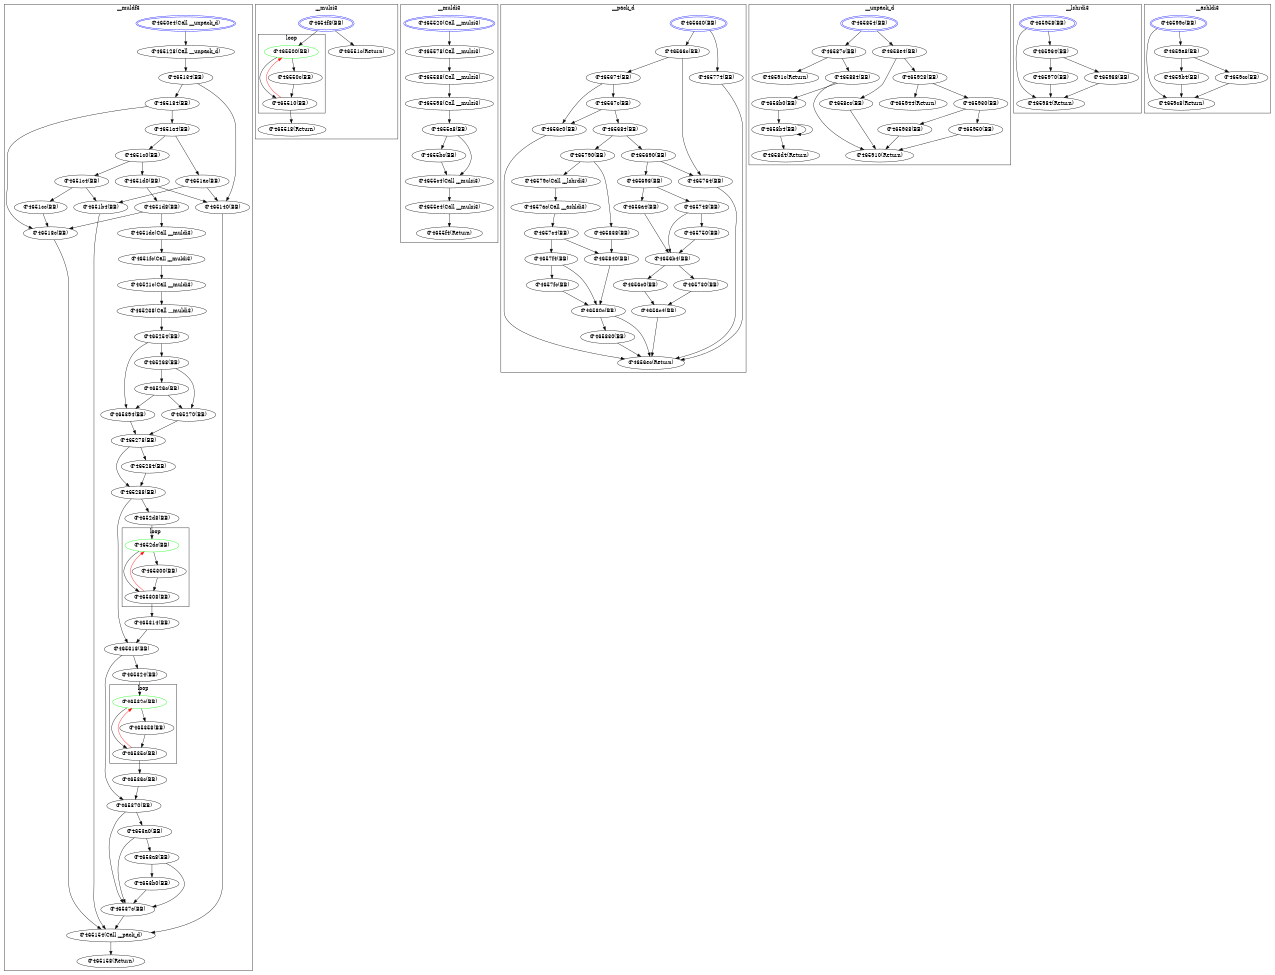 digraph d {
size="8.5,7";

subgraph cluster___muldf3 {
	graph [label = "__muldf3"];
	node_4650e4 [peripheries=2]
subgraph cluster_loop_4652dc {
	graph [label = "loop"];
	node_4652dc [color = green]
	node_4652dc [label = "@4652dc(BB)"];
	node_465308 [label = "@465308(BB)"];
	node_465300 [label = "@465300(BB)"];
}
subgraph cluster_loop_46532c {
	graph [label = "loop"];
	node_46532c [color = green]
	node_46532c [label = "@46532c(BB)"];
	node_46535c [label = "@46535c(BB)"];
	node_465358 [label = "@465358(BB)"];
}
	node_4650e4 [label = "@4650e4(Call __unpack_d)", color=blue];
	node_465128 [label = "@465128(Call __unpack_d)"];
	node_465134 [label = "@465134(BB)"];
	node_465140 [label = "@465140(BB)"];
	node_465154 [label = "@465154(Call __pack_d)"];
	node_465158 [label = "@465158(Return)"];
	node_465184 [label = "@465184(BB)"];
	node_46518c [label = "@46518c(BB)"];
	node_4651a4 [label = "@4651a4(BB)"];
	node_4651ac [label = "@4651ac(BB)"];
	node_4651b4 [label = "@4651b4(BB)"];
	node_4651c0 [label = "@4651c0(BB)"];
	node_4651c4 [label = "@4651c4(BB)"];
	node_4651cc [label = "@4651cc(BB)"];
	node_4651d0 [label = "@4651d0(BB)"];
	node_4651d8 [label = "@4651d8(BB)"];
	node_4651dc [label = "@4651dc(Call __muldi3)"];
	node_4651fc [label = "@4651fc(Call __muldi3)"];
	node_46521c [label = "@46521c(Call __muldi3)"];
	node_465238 [label = "@465238(Call __muldi3)"];
	node_465254 [label = "@465254(BB)"];
	node_465268 [label = "@465268(BB)"];
	node_46526c [label = "@46526c(BB)"];
	node_465270 [label = "@465270(BB)"];
	node_465278 [label = "@465278(BB)"];
	node_465284 [label = "@465284(BB)"];
	node_465288 [label = "@465288(BB)"];
	node_4652d8 [label = "@4652d8(BB)"];
	node_465314 [label = "@465314(BB)"];
	node_465318 [label = "@465318(BB)"];
	node_465324 [label = "@465324(BB)"];
	node_46536c [label = "@46536c(BB)"];
	node_465370 [label = "@465370(BB)"];
	node_46537c [label = "@46537c(BB)"];
	node_465394 [label = "@465394(BB)"];
	node_4653a0 [label = "@4653a0(BB)"];
	node_4653a8 [label = "@4653a8(BB)"];
	node_4653b0 [label = "@4653b0(BB)"];
}
node_4650e4 -> node_465128;
node_465128 -> node_465134;
node_465134 -> node_465184;
node_465134 -> node_465140;
node_465140 -> node_465154;
node_465154 -> node_465158;
node_465184 -> node_4651a4;
node_465184 -> node_46518c;
node_46518c -> node_465154;
node_4651a4 -> node_4651c0;
node_4651a4 -> node_4651ac;
node_4651ac -> node_465140;
node_4651ac -> node_4651b4;
node_4651b4 -> node_465154;
node_4651c0 -> node_4651d0;
node_4651c0 -> node_4651c4;
node_4651c4 -> node_4651b4;
node_4651c4 -> node_4651cc;
node_4651cc -> node_46518c;
node_4651d0 -> node_465140;
node_4651d0 -> node_4651d8;
node_4651d8 -> node_46518c;
node_4651d8 -> node_4651dc;
node_4651dc -> node_4651fc;
node_4651fc -> node_46521c;
node_46521c -> node_465238;
node_465238 -> node_465254;
node_465254 -> node_465394;
node_465254 -> node_465268;
node_465268 -> node_465270;
node_465268 -> node_46526c;
node_46526c -> node_465394;
node_46526c -> node_465270;
node_465270 -> node_465278;
node_465278 -> node_465288;
node_465278 -> node_465284;
node_465284 -> node_465288;
node_465288 -> node_465318;
node_465288 -> node_4652d8;
node_4652d8 -> node_4652dc;
node_4652dc -> node_465308;
node_4652dc -> node_465300;
node_465300 -> node_465308;
node_465308 -> node_4652dc[color=red];
node_465308 -> node_465314;
node_465314 -> node_465318;
node_465318 -> node_465370;
node_465318 -> node_465324;
node_465324 -> node_46532c;
node_46532c -> node_46535c;
node_46532c -> node_465358;
node_465358 -> node_46535c;
node_46535c -> node_46532c[color=red];
node_46535c -> node_46536c;
node_46536c -> node_465370;
node_465370 -> node_4653a0;
node_465370 -> node_46537c;
node_46537c -> node_465154;
node_465394 -> node_465278;
node_4653a0 -> node_46537c;
node_4653a0 -> node_4653a8;
node_4653a8 -> node_46537c;
node_4653a8 -> node_4653b0;
node_4653b0 -> node_46537c;

subgraph cluster___mulsi3 {
	graph [label = "__mulsi3"];
	node_4654f8 [peripheries=2]
subgraph cluster_loop_465500 {
	graph [label = "loop"];
	node_465500 [color = green]
	node_465500 [label = "@465500(BB)"];
	node_465510 [label = "@465510(BB)"];
	node_46550c [label = "@46550c(BB)"];
}
	node_4654f8 [label = "@4654f8(BB)", color=blue];
	node_465518 [label = "@465518(Return)"];
	node_46551c [label = "@46551c(Return)"];
}
node_4654f8 -> node_46551c;
node_4654f8 -> node_465500;
node_465500 -> node_465510;
node_465500 -> node_46550c;
node_46550c -> node_465510;
node_465510 -> node_465500[color=red];
node_465510 -> node_465518;

subgraph cluster___muldi3 {
	graph [label = "__muldi3"];
	node_465520 [peripheries=2]
	node_465520 [label = "@465520(Call __mulsi3)", color=blue];
	node_465578 [label = "@465578(Call __mulsi3)"];
	node_465588 [label = "@465588(Call __mulsi3)"];
	node_465598 [label = "@465598(Call __mulsi3)"];
	node_4655a8 [label = "@4655a8(BB)"];
	node_4655bc [label = "@4655bc(BB)"];
	node_4655c4 [label = "@4655c4(Call __mulsi3)"];
	node_4655e4 [label = "@4655e4(Call __mulsi3)"];
	node_4655f4 [label = "@4655f4(Return)"];
}
node_465520 -> node_465578;
node_465578 -> node_465588;
node_465588 -> node_465598;
node_465598 -> node_4655a8;
node_4655a8 -> node_4655c4;
node_4655a8 -> node_4655bc;
node_4655bc -> node_4655c4;
node_4655c4 -> node_4655e4;
node_4655e4 -> node_4655f4;

subgraph cluster___pack_d {
	graph [label = "__pack_d"];
	node_465630 [peripheries=2]
	node_465630 [label = "@465630(BB)", color=blue];
	node_46566c [label = "@46566c(BB)"];
	node_465674 [label = "@465674(BB)"];
	node_46567c [label = "@46567c(BB)"];
	node_465684 [label = "@465684(BB)"];
	node_465690 [label = "@465690(BB)"];
	node_465698 [label = "@465698(BB)"];
	node_4656a4 [label = "@4656a4(BB)"];
	node_4656b4 [label = "@4656b4(BB)"];
	node_4656c0 [label = "@4656c0(BB)"];
	node_4656c4 [label = "@4656c4(BB)"];
	node_4656e0 [label = "@4656e0(BB)"];
	node_4656ec [label = "@4656ec(Return)"];
	node_465730 [label = "@465730(BB)"];
	node_465748 [label = "@465748(BB)"];
	node_465750 [label = "@465750(BB)"];
	node_465764 [label = "@465764(BB)"];
	node_465774 [label = "@465774(BB)"];
	node_465790 [label = "@465790(BB)"];
	node_46579c [label = "@46579c(Call __lshrdi3)"];
	node_4657ac [label = "@4657ac(Call __ashldi3)"];
	node_4657c4 [label = "@4657c4(BB)"];
	node_4657f4 [label = "@4657f4(BB)"];
	node_4657fc [label = "@4657fc(BB)"];
	node_46580c [label = "@46580c(BB)"];
	node_465830 [label = "@465830(BB)"];
	node_465838 [label = "@465838(BB)"];
	node_465840 [label = "@465840(BB)"];
}
node_465630 -> node_465774;
node_465630 -> node_46566c;
node_46566c -> node_465764;
node_46566c -> node_465674;
node_465674 -> node_4656e0;
node_465674 -> node_46567c;
node_46567c -> node_4656e0;
node_46567c -> node_465684;
node_465684 -> node_465790;
node_465684 -> node_465690;
node_465690 -> node_465764;
node_465690 -> node_465698;
node_465698 -> node_465748;
node_465698 -> node_4656a4;
node_4656a4 -> node_4656b4;
node_4656b4 -> node_465730;
node_4656b4 -> node_4656c0;
node_4656c0 -> node_4656c4;
node_4656c4 -> node_4656ec;
node_4656e0 -> node_4656ec;
node_465730 -> node_4656c4;
node_465748 -> node_4656b4;
node_465748 -> node_465750;
node_465750 -> node_4656b4;
node_465764 -> node_4656ec;
node_465774 -> node_4656ec;
node_465790 -> node_465838;
node_465790 -> node_46579c;
node_46579c -> node_4657ac;
node_4657ac -> node_4657c4;
node_4657c4 -> node_465840;
node_4657c4 -> node_4657f4;
node_4657f4 -> node_46580c;
node_4657f4 -> node_4657fc;
node_4657fc -> node_46580c;
node_46580c -> node_4656ec;
node_46580c -> node_465830;
node_465830 -> node_4656ec;
node_465838 -> node_465840;
node_465840 -> node_46580c;

subgraph cluster___unpack_d {
	graph [label = "__unpack_d"];
	node_465854 [peripheries=2]
	node_465854 [label = "@465854(BB)", color=blue];
	node_46587c [label = "@46587c(BB)"];
	node_465884 [label = "@465884(BB)"];
	node_4658b0 [label = "@4658b0(BB)"];
	node_4658b4 [label = "@4658b4(BB)"];
	node_4658d4 [label = "@4658d4(Return)"];
	node_4658e4 [label = "@4658e4(BB)"];
	node_4658ec [label = "@4658ec(BB)"];
	node_465910 [label = "@465910(Return)"];
	node_46591c [label = "@46591c(Return)"];
	node_465928 [label = "@465928(BB)"];
	node_465930 [label = "@465930(BB)"];
	node_465938 [label = "@465938(BB)"];
	node_465944 [label = "@465944(Return)"];
	node_465950 [label = "@465950(BB)"];
}
node_465854 -> node_4658e4;
node_465854 -> node_46587c;
node_46587c -> node_46591c;
node_46587c -> node_465884;
node_465884 -> node_465910;
node_465884 -> node_4658b0;
node_4658b0 -> node_4658b4;
node_4658b4 -> node_4658b4;
node_4658b4 -> node_4658d4;
node_4658e4 -> node_465928;
node_4658e4 -> node_4658ec;
node_4658ec -> node_465910;
node_465928 -> node_465944;
node_465928 -> node_465930;
node_465930 -> node_465950;
node_465930 -> node_465938;
node_465938 -> node_465910;
node_465950 -> node_465910;

subgraph cluster___lshrdi3 {
	graph [label = "__lshrdi3"];
	node_465958 [peripheries=2]
	node_465958 [label = "@465958(BB)", color=blue];
	node_465964 [label = "@465964(BB)"];
	node_465970 [label = "@465970(BB)"];
	node_465984 [label = "@465984(Return)"];
	node_465988 [label = "@465988(BB)"];
}
node_465958 -> node_465984;
node_465958 -> node_465964;
node_465964 -> node_465988;
node_465964 -> node_465970;
node_465970 -> node_465984;
node_465988 -> node_465984;

subgraph cluster___ashldi3 {
	graph [label = "__ashldi3"];
	node_46599c [peripheries=2]
	node_46599c [label = "@46599c(BB)", color=blue];
	node_4659a8 [label = "@4659a8(BB)"];
	node_4659b4 [label = "@4659b4(BB)"];
	node_4659c8 [label = "@4659c8(Return)"];
	node_4659cc [label = "@4659cc(BB)"];
}
node_46599c -> node_4659c8;
node_46599c -> node_4659a8;
node_4659a8 -> node_4659cc;
node_4659a8 -> node_4659b4;
node_4659b4 -> node_4659c8;
node_4659cc -> node_4659c8;

}
